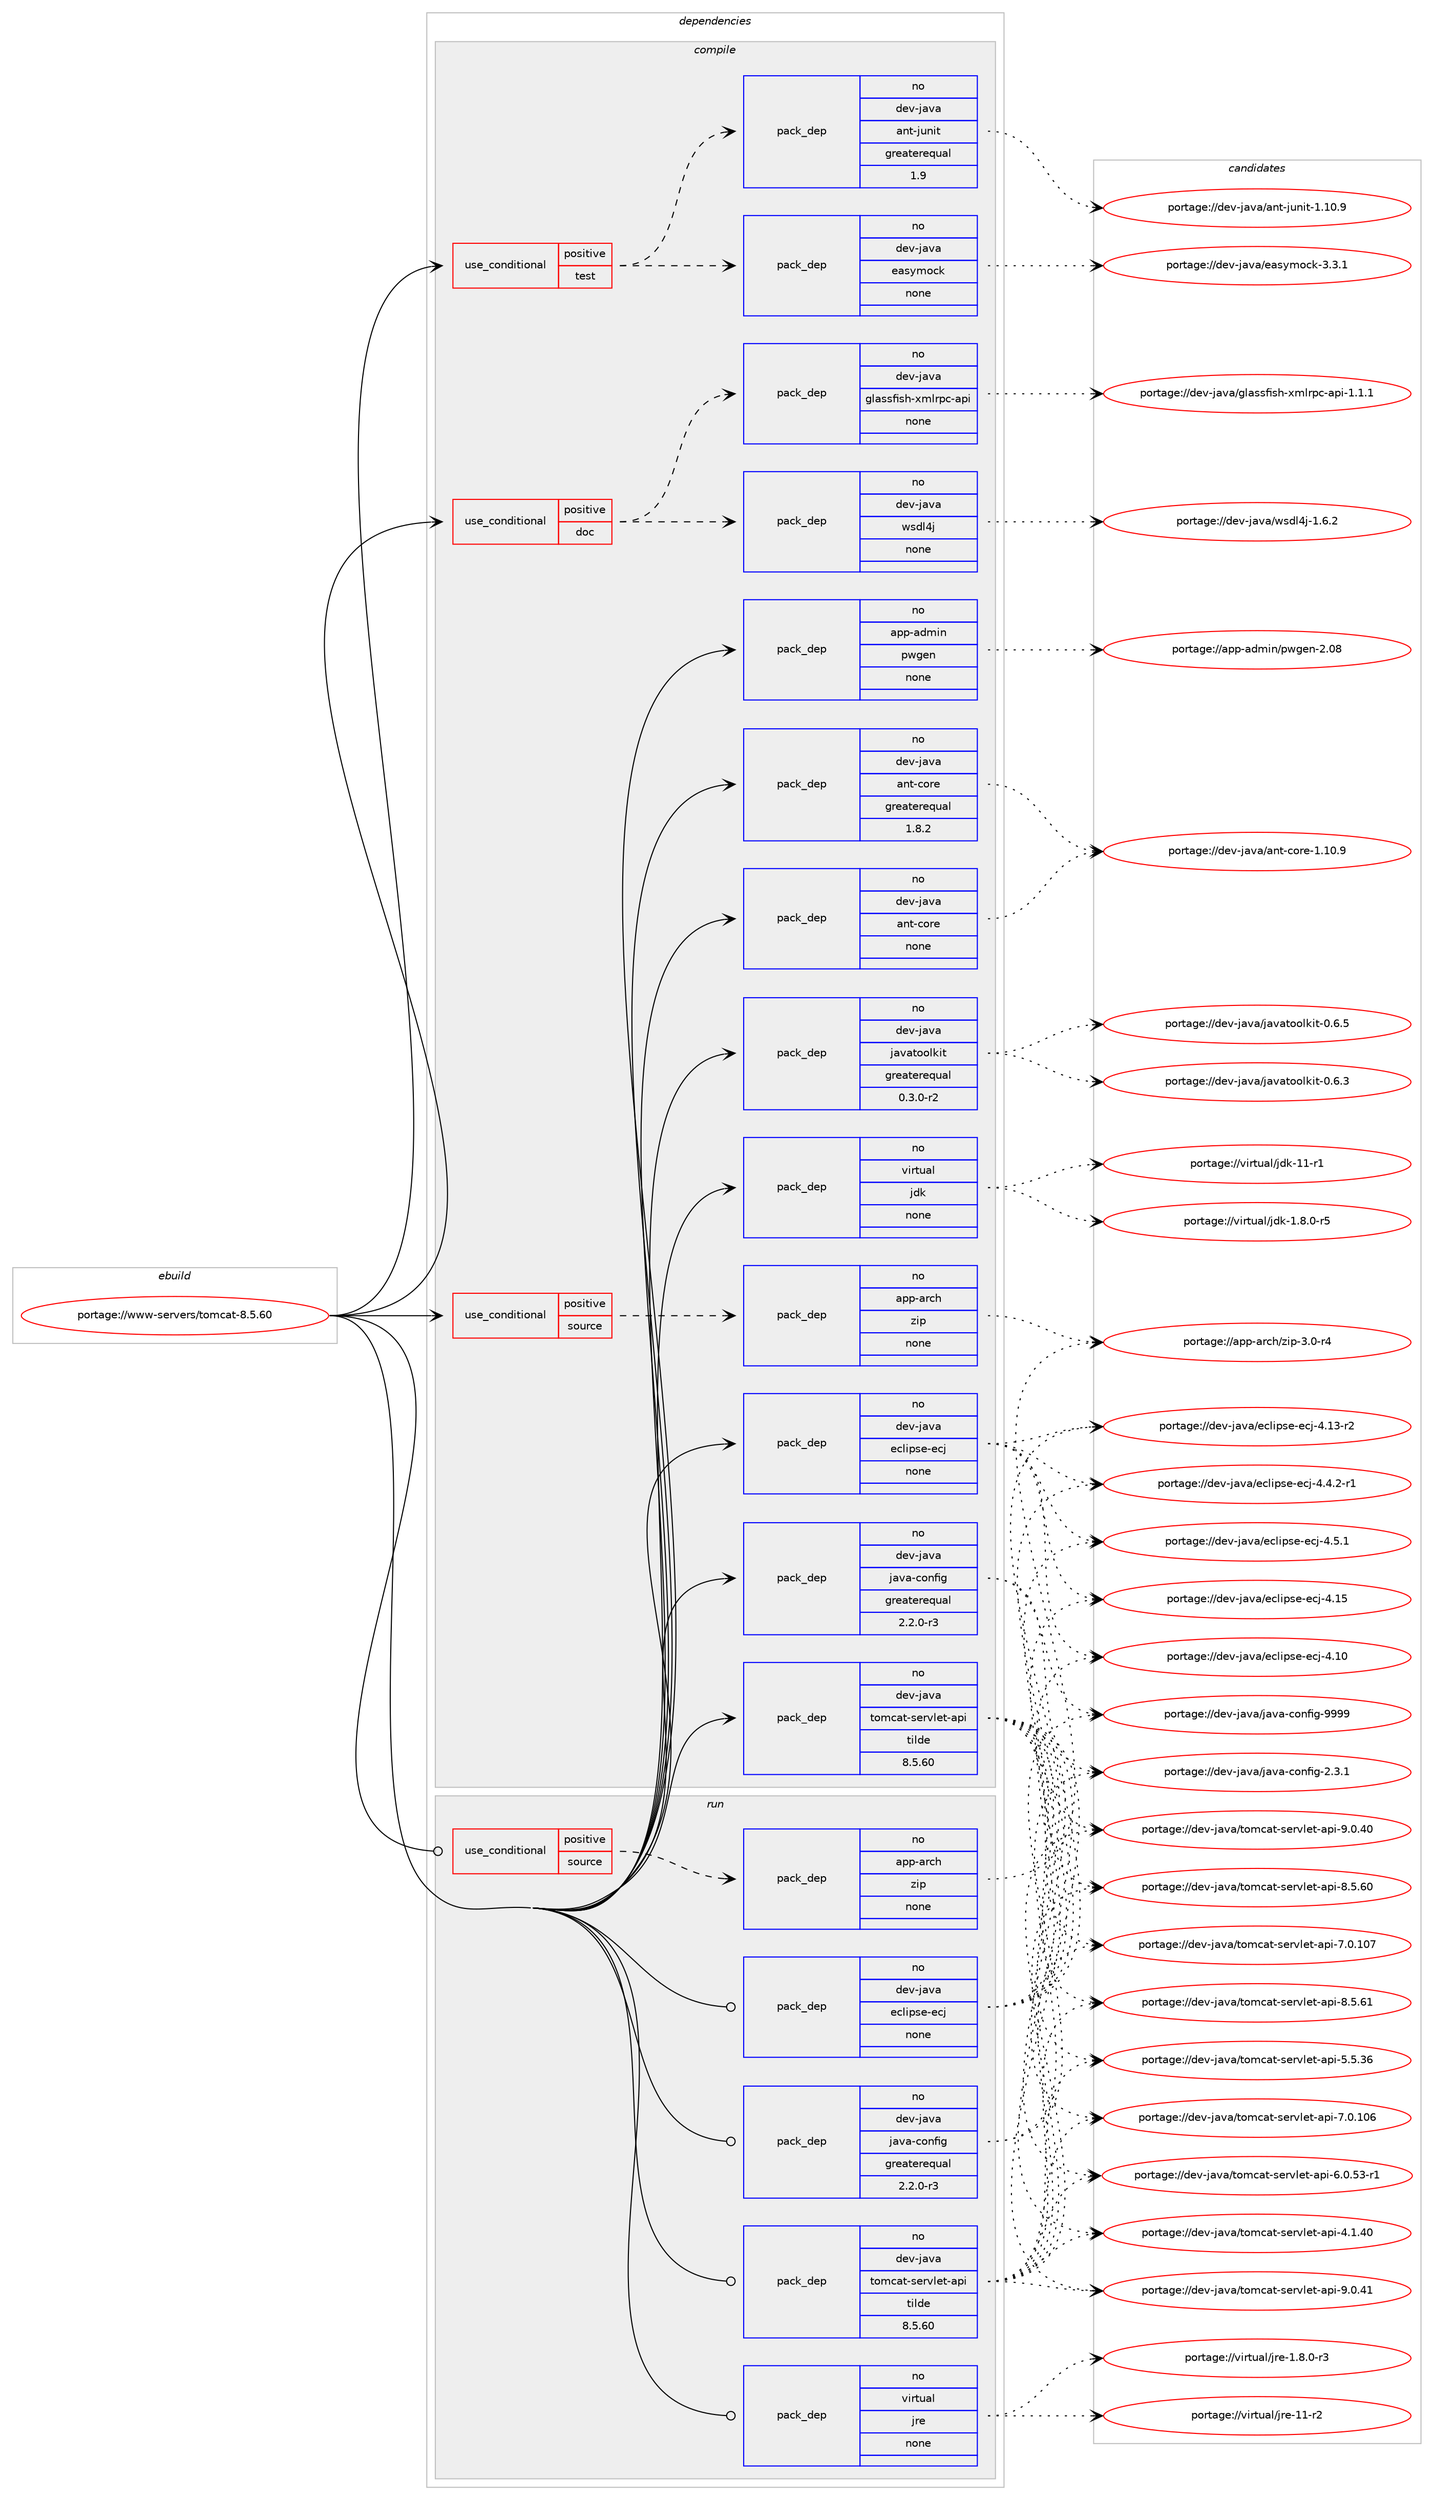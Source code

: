 digraph prolog {

# *************
# Graph options
# *************

newrank=true;
concentrate=true;
compound=true;
graph [rankdir=LR,fontname=Helvetica,fontsize=10,ranksep=1.5];#, ranksep=2.5, nodesep=0.2];
edge  [arrowhead=vee];
node  [fontname=Helvetica,fontsize=10];

# **********
# The ebuild
# **********

subgraph cluster_leftcol {
color=gray;
label=<<i>ebuild</i>>;
id [label="portage://www-servers/tomcat-8.5.60", color=red, width=4, href="../www-servers/tomcat-8.5.60.svg"];
}

# ****************
# The dependencies
# ****************

subgraph cluster_midcol {
color=gray;
label=<<i>dependencies</i>>;
subgraph cluster_compile {
fillcolor="#eeeeee";
style=filled;
label=<<i>compile</i>>;
subgraph cond94 {
dependency1456 [label=<<TABLE BORDER="0" CELLBORDER="1" CELLSPACING="0" CELLPADDING="4"><TR><TD ROWSPAN="3" CELLPADDING="10">use_conditional</TD></TR><TR><TD>positive</TD></TR><TR><TD>doc</TD></TR></TABLE>>, shape=none, color=red];
subgraph pack1349 {
dependency1457 [label=<<TABLE BORDER="0" CELLBORDER="1" CELLSPACING="0" CELLPADDING="4" WIDTH="220"><TR><TD ROWSPAN="6" CELLPADDING="30">pack_dep</TD></TR><TR><TD WIDTH="110">no</TD></TR><TR><TD>dev-java</TD></TR><TR><TD>glassfish-xmlrpc-api</TD></TR><TR><TD>none</TD></TR><TR><TD></TD></TR></TABLE>>, shape=none, color=blue];
}
dependency1456:e -> dependency1457:w [weight=20,style="dashed",arrowhead="vee"];
subgraph pack1350 {
dependency1458 [label=<<TABLE BORDER="0" CELLBORDER="1" CELLSPACING="0" CELLPADDING="4" WIDTH="220"><TR><TD ROWSPAN="6" CELLPADDING="30">pack_dep</TD></TR><TR><TD WIDTH="110">no</TD></TR><TR><TD>dev-java</TD></TR><TR><TD>wsdl4j</TD></TR><TR><TD>none</TD></TR><TR><TD></TD></TR></TABLE>>, shape=none, color=blue];
}
dependency1456:e -> dependency1458:w [weight=20,style="dashed",arrowhead="vee"];
}
id:e -> dependency1456:w [weight=20,style="solid",arrowhead="vee"];
subgraph cond95 {
dependency1459 [label=<<TABLE BORDER="0" CELLBORDER="1" CELLSPACING="0" CELLPADDING="4"><TR><TD ROWSPAN="3" CELLPADDING="10">use_conditional</TD></TR><TR><TD>positive</TD></TR><TR><TD>source</TD></TR></TABLE>>, shape=none, color=red];
subgraph pack1351 {
dependency1460 [label=<<TABLE BORDER="0" CELLBORDER="1" CELLSPACING="0" CELLPADDING="4" WIDTH="220"><TR><TD ROWSPAN="6" CELLPADDING="30">pack_dep</TD></TR><TR><TD WIDTH="110">no</TD></TR><TR><TD>app-arch</TD></TR><TR><TD>zip</TD></TR><TR><TD>none</TD></TR><TR><TD></TD></TR></TABLE>>, shape=none, color=blue];
}
dependency1459:e -> dependency1460:w [weight=20,style="dashed",arrowhead="vee"];
}
id:e -> dependency1459:w [weight=20,style="solid",arrowhead="vee"];
subgraph cond96 {
dependency1461 [label=<<TABLE BORDER="0" CELLBORDER="1" CELLSPACING="0" CELLPADDING="4"><TR><TD ROWSPAN="3" CELLPADDING="10">use_conditional</TD></TR><TR><TD>positive</TD></TR><TR><TD>test</TD></TR></TABLE>>, shape=none, color=red];
subgraph pack1352 {
dependency1462 [label=<<TABLE BORDER="0" CELLBORDER="1" CELLSPACING="0" CELLPADDING="4" WIDTH="220"><TR><TD ROWSPAN="6" CELLPADDING="30">pack_dep</TD></TR><TR><TD WIDTH="110">no</TD></TR><TR><TD>dev-java</TD></TR><TR><TD>ant-junit</TD></TR><TR><TD>greaterequal</TD></TR><TR><TD>1.9</TD></TR></TABLE>>, shape=none, color=blue];
}
dependency1461:e -> dependency1462:w [weight=20,style="dashed",arrowhead="vee"];
subgraph pack1353 {
dependency1463 [label=<<TABLE BORDER="0" CELLBORDER="1" CELLSPACING="0" CELLPADDING="4" WIDTH="220"><TR><TD ROWSPAN="6" CELLPADDING="30">pack_dep</TD></TR><TR><TD WIDTH="110">no</TD></TR><TR><TD>dev-java</TD></TR><TR><TD>easymock</TD></TR><TR><TD>none</TD></TR><TR><TD></TD></TR></TABLE>>, shape=none, color=blue];
}
dependency1461:e -> dependency1463:w [weight=20,style="dashed",arrowhead="vee"];
}
id:e -> dependency1461:w [weight=20,style="solid",arrowhead="vee"];
subgraph pack1354 {
dependency1464 [label=<<TABLE BORDER="0" CELLBORDER="1" CELLSPACING="0" CELLPADDING="4" WIDTH="220"><TR><TD ROWSPAN="6" CELLPADDING="30">pack_dep</TD></TR><TR><TD WIDTH="110">no</TD></TR><TR><TD>app-admin</TD></TR><TR><TD>pwgen</TD></TR><TR><TD>none</TD></TR><TR><TD></TD></TR></TABLE>>, shape=none, color=blue];
}
id:e -> dependency1464:w [weight=20,style="solid",arrowhead="vee"];
subgraph pack1355 {
dependency1465 [label=<<TABLE BORDER="0" CELLBORDER="1" CELLSPACING="0" CELLPADDING="4" WIDTH="220"><TR><TD ROWSPAN="6" CELLPADDING="30">pack_dep</TD></TR><TR><TD WIDTH="110">no</TD></TR><TR><TD>dev-java</TD></TR><TR><TD>ant-core</TD></TR><TR><TD>greaterequal</TD></TR><TR><TD>1.8.2</TD></TR></TABLE>>, shape=none, color=blue];
}
id:e -> dependency1465:w [weight=20,style="solid",arrowhead="vee"];
subgraph pack1356 {
dependency1466 [label=<<TABLE BORDER="0" CELLBORDER="1" CELLSPACING="0" CELLPADDING="4" WIDTH="220"><TR><TD ROWSPAN="6" CELLPADDING="30">pack_dep</TD></TR><TR><TD WIDTH="110">no</TD></TR><TR><TD>dev-java</TD></TR><TR><TD>ant-core</TD></TR><TR><TD>none</TD></TR><TR><TD></TD></TR></TABLE>>, shape=none, color=blue];
}
id:e -> dependency1466:w [weight=20,style="solid",arrowhead="vee"];
subgraph pack1357 {
dependency1467 [label=<<TABLE BORDER="0" CELLBORDER="1" CELLSPACING="0" CELLPADDING="4" WIDTH="220"><TR><TD ROWSPAN="6" CELLPADDING="30">pack_dep</TD></TR><TR><TD WIDTH="110">no</TD></TR><TR><TD>dev-java</TD></TR><TR><TD>eclipse-ecj</TD></TR><TR><TD>none</TD></TR><TR><TD></TD></TR></TABLE>>, shape=none, color=blue];
}
id:e -> dependency1467:w [weight=20,style="solid",arrowhead="vee"];
subgraph pack1358 {
dependency1468 [label=<<TABLE BORDER="0" CELLBORDER="1" CELLSPACING="0" CELLPADDING="4" WIDTH="220"><TR><TD ROWSPAN="6" CELLPADDING="30">pack_dep</TD></TR><TR><TD WIDTH="110">no</TD></TR><TR><TD>dev-java</TD></TR><TR><TD>java-config</TD></TR><TR><TD>greaterequal</TD></TR><TR><TD>2.2.0-r3</TD></TR></TABLE>>, shape=none, color=blue];
}
id:e -> dependency1468:w [weight=20,style="solid",arrowhead="vee"];
subgraph pack1359 {
dependency1469 [label=<<TABLE BORDER="0" CELLBORDER="1" CELLSPACING="0" CELLPADDING="4" WIDTH="220"><TR><TD ROWSPAN="6" CELLPADDING="30">pack_dep</TD></TR><TR><TD WIDTH="110">no</TD></TR><TR><TD>dev-java</TD></TR><TR><TD>javatoolkit</TD></TR><TR><TD>greaterequal</TD></TR><TR><TD>0.3.0-r2</TD></TR></TABLE>>, shape=none, color=blue];
}
id:e -> dependency1469:w [weight=20,style="solid",arrowhead="vee"];
subgraph pack1360 {
dependency1470 [label=<<TABLE BORDER="0" CELLBORDER="1" CELLSPACING="0" CELLPADDING="4" WIDTH="220"><TR><TD ROWSPAN="6" CELLPADDING="30">pack_dep</TD></TR><TR><TD WIDTH="110">no</TD></TR><TR><TD>dev-java</TD></TR><TR><TD>tomcat-servlet-api</TD></TR><TR><TD>tilde</TD></TR><TR><TD>8.5.60</TD></TR></TABLE>>, shape=none, color=blue];
}
id:e -> dependency1470:w [weight=20,style="solid",arrowhead="vee"];
subgraph pack1361 {
dependency1471 [label=<<TABLE BORDER="0" CELLBORDER="1" CELLSPACING="0" CELLPADDING="4" WIDTH="220"><TR><TD ROWSPAN="6" CELLPADDING="30">pack_dep</TD></TR><TR><TD WIDTH="110">no</TD></TR><TR><TD>virtual</TD></TR><TR><TD>jdk</TD></TR><TR><TD>none</TD></TR><TR><TD></TD></TR></TABLE>>, shape=none, color=blue];
}
id:e -> dependency1471:w [weight=20,style="solid",arrowhead="vee"];
}
subgraph cluster_compileandrun {
fillcolor="#eeeeee";
style=filled;
label=<<i>compile and run</i>>;
}
subgraph cluster_run {
fillcolor="#eeeeee";
style=filled;
label=<<i>run</i>>;
subgraph cond97 {
dependency1472 [label=<<TABLE BORDER="0" CELLBORDER="1" CELLSPACING="0" CELLPADDING="4"><TR><TD ROWSPAN="3" CELLPADDING="10">use_conditional</TD></TR><TR><TD>positive</TD></TR><TR><TD>source</TD></TR></TABLE>>, shape=none, color=red];
subgraph pack1362 {
dependency1473 [label=<<TABLE BORDER="0" CELLBORDER="1" CELLSPACING="0" CELLPADDING="4" WIDTH="220"><TR><TD ROWSPAN="6" CELLPADDING="30">pack_dep</TD></TR><TR><TD WIDTH="110">no</TD></TR><TR><TD>app-arch</TD></TR><TR><TD>zip</TD></TR><TR><TD>none</TD></TR><TR><TD></TD></TR></TABLE>>, shape=none, color=blue];
}
dependency1472:e -> dependency1473:w [weight=20,style="dashed",arrowhead="vee"];
}
id:e -> dependency1472:w [weight=20,style="solid",arrowhead="odot"];
subgraph pack1363 {
dependency1474 [label=<<TABLE BORDER="0" CELLBORDER="1" CELLSPACING="0" CELLPADDING="4" WIDTH="220"><TR><TD ROWSPAN="6" CELLPADDING="30">pack_dep</TD></TR><TR><TD WIDTH="110">no</TD></TR><TR><TD>dev-java</TD></TR><TR><TD>eclipse-ecj</TD></TR><TR><TD>none</TD></TR><TR><TD></TD></TR></TABLE>>, shape=none, color=blue];
}
id:e -> dependency1474:w [weight=20,style="solid",arrowhead="odot"];
subgraph pack1364 {
dependency1475 [label=<<TABLE BORDER="0" CELLBORDER="1" CELLSPACING="0" CELLPADDING="4" WIDTH="220"><TR><TD ROWSPAN="6" CELLPADDING="30">pack_dep</TD></TR><TR><TD WIDTH="110">no</TD></TR><TR><TD>dev-java</TD></TR><TR><TD>java-config</TD></TR><TR><TD>greaterequal</TD></TR><TR><TD>2.2.0-r3</TD></TR></TABLE>>, shape=none, color=blue];
}
id:e -> dependency1475:w [weight=20,style="solid",arrowhead="odot"];
subgraph pack1365 {
dependency1476 [label=<<TABLE BORDER="0" CELLBORDER="1" CELLSPACING="0" CELLPADDING="4" WIDTH="220"><TR><TD ROWSPAN="6" CELLPADDING="30">pack_dep</TD></TR><TR><TD WIDTH="110">no</TD></TR><TR><TD>dev-java</TD></TR><TR><TD>tomcat-servlet-api</TD></TR><TR><TD>tilde</TD></TR><TR><TD>8.5.60</TD></TR></TABLE>>, shape=none, color=blue];
}
id:e -> dependency1476:w [weight=20,style="solid",arrowhead="odot"];
subgraph pack1366 {
dependency1477 [label=<<TABLE BORDER="0" CELLBORDER="1" CELLSPACING="0" CELLPADDING="4" WIDTH="220"><TR><TD ROWSPAN="6" CELLPADDING="30">pack_dep</TD></TR><TR><TD WIDTH="110">no</TD></TR><TR><TD>virtual</TD></TR><TR><TD>jre</TD></TR><TR><TD>none</TD></TR><TR><TD></TD></TR></TABLE>>, shape=none, color=blue];
}
id:e -> dependency1477:w [weight=20,style="solid",arrowhead="odot"];
}
}

# **************
# The candidates
# **************

subgraph cluster_choices {
rank=same;
color=gray;
label=<<i>candidates</i>>;

subgraph choice1349 {
color=black;
nodesep=1;
choice100101118451069711897471031089711511510210511510445120109108114112994597112105454946494649 [label="portage://dev-java/glassfish-xmlrpc-api-1.1.1", color=red, width=4,href="../dev-java/glassfish-xmlrpc-api-1.1.1.svg"];
dependency1457:e -> choice100101118451069711897471031089711511510210511510445120109108114112994597112105454946494649:w [style=dotted,weight="100"];
}
subgraph choice1350 {
color=black;
nodesep=1;
choice1001011184510697118974711911510010852106454946544650 [label="portage://dev-java/wsdl4j-1.6.2", color=red, width=4,href="../dev-java/wsdl4j-1.6.2.svg"];
dependency1458:e -> choice1001011184510697118974711911510010852106454946544650:w [style=dotted,weight="100"];
}
subgraph choice1351 {
color=black;
nodesep=1;
choice9711211245971149910447122105112455146484511452 [label="portage://app-arch/zip-3.0-r4", color=red, width=4,href="../app-arch/zip-3.0-r4.svg"];
dependency1460:e -> choice9711211245971149910447122105112455146484511452:w [style=dotted,weight="100"];
}
subgraph choice1352 {
color=black;
nodesep=1;
choice10010111845106971189747971101164510611711010511645494649484657 [label="portage://dev-java/ant-junit-1.10.9", color=red, width=4,href="../dev-java/ant-junit-1.10.9.svg"];
dependency1462:e -> choice10010111845106971189747971101164510611711010511645494649484657:w [style=dotted,weight="100"];
}
subgraph choice1353 {
color=black;
nodesep=1;
choice100101118451069711897471019711512110911199107455146514649 [label="portage://dev-java/easymock-3.3.1", color=red, width=4,href="../dev-java/easymock-3.3.1.svg"];
dependency1463:e -> choice100101118451069711897471019711512110911199107455146514649:w [style=dotted,weight="100"];
}
subgraph choice1354 {
color=black;
nodesep=1;
choice971121124597100109105110471121191031011104550464856 [label="portage://app-admin/pwgen-2.08", color=red, width=4,href="../app-admin/pwgen-2.08.svg"];
dependency1464:e -> choice971121124597100109105110471121191031011104550464856:w [style=dotted,weight="100"];
}
subgraph choice1355 {
color=black;
nodesep=1;
choice1001011184510697118974797110116459911111410145494649484657 [label="portage://dev-java/ant-core-1.10.9", color=red, width=4,href="../dev-java/ant-core-1.10.9.svg"];
dependency1465:e -> choice1001011184510697118974797110116459911111410145494649484657:w [style=dotted,weight="100"];
}
subgraph choice1356 {
color=black;
nodesep=1;
choice1001011184510697118974797110116459911111410145494649484657 [label="portage://dev-java/ant-core-1.10.9", color=red, width=4,href="../dev-java/ant-core-1.10.9.svg"];
dependency1466:e -> choice1001011184510697118974797110116459911111410145494649484657:w [style=dotted,weight="100"];
}
subgraph choice1357 {
color=black;
nodesep=1;
choice10010111845106971189747101991081051121151014510199106455246534649 [label="portage://dev-java/eclipse-ecj-4.5.1", color=red, width=4,href="../dev-java/eclipse-ecj-4.5.1.svg"];
choice100101118451069711897471019910810511211510145101991064552465246504511449 [label="portage://dev-java/eclipse-ecj-4.4.2-r1", color=red, width=4,href="../dev-java/eclipse-ecj-4.4.2-r1.svg"];
choice100101118451069711897471019910810511211510145101991064552464953 [label="portage://dev-java/eclipse-ecj-4.15", color=red, width=4,href="../dev-java/eclipse-ecj-4.15.svg"];
choice1001011184510697118974710199108105112115101451019910645524649514511450 [label="portage://dev-java/eclipse-ecj-4.13-r2", color=red, width=4,href="../dev-java/eclipse-ecj-4.13-r2.svg"];
choice100101118451069711897471019910810511211510145101991064552464948 [label="portage://dev-java/eclipse-ecj-4.10", color=red, width=4,href="../dev-java/eclipse-ecj-4.10.svg"];
dependency1467:e -> choice10010111845106971189747101991081051121151014510199106455246534649:w [style=dotted,weight="100"];
dependency1467:e -> choice100101118451069711897471019910810511211510145101991064552465246504511449:w [style=dotted,weight="100"];
dependency1467:e -> choice100101118451069711897471019910810511211510145101991064552464953:w [style=dotted,weight="100"];
dependency1467:e -> choice1001011184510697118974710199108105112115101451019910645524649514511450:w [style=dotted,weight="100"];
dependency1467:e -> choice100101118451069711897471019910810511211510145101991064552464948:w [style=dotted,weight="100"];
}
subgraph choice1358 {
color=black;
nodesep=1;
choice10010111845106971189747106971189745991111101021051034557575757 [label="portage://dev-java/java-config-9999", color=red, width=4,href="../dev-java/java-config-9999.svg"];
choice1001011184510697118974710697118974599111110102105103455046514649 [label="portage://dev-java/java-config-2.3.1", color=red, width=4,href="../dev-java/java-config-2.3.1.svg"];
dependency1468:e -> choice10010111845106971189747106971189745991111101021051034557575757:w [style=dotted,weight="100"];
dependency1468:e -> choice1001011184510697118974710697118974599111110102105103455046514649:w [style=dotted,weight="100"];
}
subgraph choice1359 {
color=black;
nodesep=1;
choice100101118451069711897471069711897116111111108107105116454846544653 [label="portage://dev-java/javatoolkit-0.6.5", color=red, width=4,href="../dev-java/javatoolkit-0.6.5.svg"];
choice100101118451069711897471069711897116111111108107105116454846544651 [label="portage://dev-java/javatoolkit-0.6.3", color=red, width=4,href="../dev-java/javatoolkit-0.6.3.svg"];
dependency1469:e -> choice100101118451069711897471069711897116111111108107105116454846544653:w [style=dotted,weight="100"];
dependency1469:e -> choice100101118451069711897471069711897116111111108107105116454846544651:w [style=dotted,weight="100"];
}
subgraph choice1360 {
color=black;
nodesep=1;
choice10010111845106971189747116111109999711645115101114118108101116459711210545574648465249 [label="portage://dev-java/tomcat-servlet-api-9.0.41", color=red, width=4,href="../dev-java/tomcat-servlet-api-9.0.41.svg"];
choice10010111845106971189747116111109999711645115101114118108101116459711210545574648465248 [label="portage://dev-java/tomcat-servlet-api-9.0.40", color=red, width=4,href="../dev-java/tomcat-servlet-api-9.0.40.svg"];
choice10010111845106971189747116111109999711645115101114118108101116459711210545564653465449 [label="portage://dev-java/tomcat-servlet-api-8.5.61", color=red, width=4,href="../dev-java/tomcat-servlet-api-8.5.61.svg"];
choice10010111845106971189747116111109999711645115101114118108101116459711210545564653465448 [label="portage://dev-java/tomcat-servlet-api-8.5.60", color=red, width=4,href="../dev-java/tomcat-servlet-api-8.5.60.svg"];
choice1001011184510697118974711611110999971164511510111411810810111645971121054555464846494855 [label="portage://dev-java/tomcat-servlet-api-7.0.107", color=red, width=4,href="../dev-java/tomcat-servlet-api-7.0.107.svg"];
choice1001011184510697118974711611110999971164511510111411810810111645971121054555464846494854 [label="portage://dev-java/tomcat-servlet-api-7.0.106", color=red, width=4,href="../dev-java/tomcat-servlet-api-7.0.106.svg"];
choice100101118451069711897471161111099997116451151011141181081011164597112105455446484653514511449 [label="portage://dev-java/tomcat-servlet-api-6.0.53-r1", color=red, width=4,href="../dev-java/tomcat-servlet-api-6.0.53-r1.svg"];
choice10010111845106971189747116111109999711645115101114118108101116459711210545534653465154 [label="portage://dev-java/tomcat-servlet-api-5.5.36", color=red, width=4,href="../dev-java/tomcat-servlet-api-5.5.36.svg"];
choice10010111845106971189747116111109999711645115101114118108101116459711210545524649465248 [label="portage://dev-java/tomcat-servlet-api-4.1.40", color=red, width=4,href="../dev-java/tomcat-servlet-api-4.1.40.svg"];
dependency1470:e -> choice10010111845106971189747116111109999711645115101114118108101116459711210545574648465249:w [style=dotted,weight="100"];
dependency1470:e -> choice10010111845106971189747116111109999711645115101114118108101116459711210545574648465248:w [style=dotted,weight="100"];
dependency1470:e -> choice10010111845106971189747116111109999711645115101114118108101116459711210545564653465449:w [style=dotted,weight="100"];
dependency1470:e -> choice10010111845106971189747116111109999711645115101114118108101116459711210545564653465448:w [style=dotted,weight="100"];
dependency1470:e -> choice1001011184510697118974711611110999971164511510111411810810111645971121054555464846494855:w [style=dotted,weight="100"];
dependency1470:e -> choice1001011184510697118974711611110999971164511510111411810810111645971121054555464846494854:w [style=dotted,weight="100"];
dependency1470:e -> choice100101118451069711897471161111099997116451151011141181081011164597112105455446484653514511449:w [style=dotted,weight="100"];
dependency1470:e -> choice10010111845106971189747116111109999711645115101114118108101116459711210545534653465154:w [style=dotted,weight="100"];
dependency1470:e -> choice10010111845106971189747116111109999711645115101114118108101116459711210545524649465248:w [style=dotted,weight="100"];
}
subgraph choice1361 {
color=black;
nodesep=1;
choice11810511411611797108471061001074549494511449 [label="portage://virtual/jdk-11-r1", color=red, width=4,href="../virtual/jdk-11-r1.svg"];
choice11810511411611797108471061001074549465646484511453 [label="portage://virtual/jdk-1.8.0-r5", color=red, width=4,href="../virtual/jdk-1.8.0-r5.svg"];
dependency1471:e -> choice11810511411611797108471061001074549494511449:w [style=dotted,weight="100"];
dependency1471:e -> choice11810511411611797108471061001074549465646484511453:w [style=dotted,weight="100"];
}
subgraph choice1362 {
color=black;
nodesep=1;
choice9711211245971149910447122105112455146484511452 [label="portage://app-arch/zip-3.0-r4", color=red, width=4,href="../app-arch/zip-3.0-r4.svg"];
dependency1473:e -> choice9711211245971149910447122105112455146484511452:w [style=dotted,weight="100"];
}
subgraph choice1363 {
color=black;
nodesep=1;
choice10010111845106971189747101991081051121151014510199106455246534649 [label="portage://dev-java/eclipse-ecj-4.5.1", color=red, width=4,href="../dev-java/eclipse-ecj-4.5.1.svg"];
choice100101118451069711897471019910810511211510145101991064552465246504511449 [label="portage://dev-java/eclipse-ecj-4.4.2-r1", color=red, width=4,href="../dev-java/eclipse-ecj-4.4.2-r1.svg"];
choice100101118451069711897471019910810511211510145101991064552464953 [label="portage://dev-java/eclipse-ecj-4.15", color=red, width=4,href="../dev-java/eclipse-ecj-4.15.svg"];
choice1001011184510697118974710199108105112115101451019910645524649514511450 [label="portage://dev-java/eclipse-ecj-4.13-r2", color=red, width=4,href="../dev-java/eclipse-ecj-4.13-r2.svg"];
choice100101118451069711897471019910810511211510145101991064552464948 [label="portage://dev-java/eclipse-ecj-4.10", color=red, width=4,href="../dev-java/eclipse-ecj-4.10.svg"];
dependency1474:e -> choice10010111845106971189747101991081051121151014510199106455246534649:w [style=dotted,weight="100"];
dependency1474:e -> choice100101118451069711897471019910810511211510145101991064552465246504511449:w [style=dotted,weight="100"];
dependency1474:e -> choice100101118451069711897471019910810511211510145101991064552464953:w [style=dotted,weight="100"];
dependency1474:e -> choice1001011184510697118974710199108105112115101451019910645524649514511450:w [style=dotted,weight="100"];
dependency1474:e -> choice100101118451069711897471019910810511211510145101991064552464948:w [style=dotted,weight="100"];
}
subgraph choice1364 {
color=black;
nodesep=1;
choice10010111845106971189747106971189745991111101021051034557575757 [label="portage://dev-java/java-config-9999", color=red, width=4,href="../dev-java/java-config-9999.svg"];
choice1001011184510697118974710697118974599111110102105103455046514649 [label="portage://dev-java/java-config-2.3.1", color=red, width=4,href="../dev-java/java-config-2.3.1.svg"];
dependency1475:e -> choice10010111845106971189747106971189745991111101021051034557575757:w [style=dotted,weight="100"];
dependency1475:e -> choice1001011184510697118974710697118974599111110102105103455046514649:w [style=dotted,weight="100"];
}
subgraph choice1365 {
color=black;
nodesep=1;
choice10010111845106971189747116111109999711645115101114118108101116459711210545574648465249 [label="portage://dev-java/tomcat-servlet-api-9.0.41", color=red, width=4,href="../dev-java/tomcat-servlet-api-9.0.41.svg"];
choice10010111845106971189747116111109999711645115101114118108101116459711210545574648465248 [label="portage://dev-java/tomcat-servlet-api-9.0.40", color=red, width=4,href="../dev-java/tomcat-servlet-api-9.0.40.svg"];
choice10010111845106971189747116111109999711645115101114118108101116459711210545564653465449 [label="portage://dev-java/tomcat-servlet-api-8.5.61", color=red, width=4,href="../dev-java/tomcat-servlet-api-8.5.61.svg"];
choice10010111845106971189747116111109999711645115101114118108101116459711210545564653465448 [label="portage://dev-java/tomcat-servlet-api-8.5.60", color=red, width=4,href="../dev-java/tomcat-servlet-api-8.5.60.svg"];
choice1001011184510697118974711611110999971164511510111411810810111645971121054555464846494855 [label="portage://dev-java/tomcat-servlet-api-7.0.107", color=red, width=4,href="../dev-java/tomcat-servlet-api-7.0.107.svg"];
choice1001011184510697118974711611110999971164511510111411810810111645971121054555464846494854 [label="portage://dev-java/tomcat-servlet-api-7.0.106", color=red, width=4,href="../dev-java/tomcat-servlet-api-7.0.106.svg"];
choice100101118451069711897471161111099997116451151011141181081011164597112105455446484653514511449 [label="portage://dev-java/tomcat-servlet-api-6.0.53-r1", color=red, width=4,href="../dev-java/tomcat-servlet-api-6.0.53-r1.svg"];
choice10010111845106971189747116111109999711645115101114118108101116459711210545534653465154 [label="portage://dev-java/tomcat-servlet-api-5.5.36", color=red, width=4,href="../dev-java/tomcat-servlet-api-5.5.36.svg"];
choice10010111845106971189747116111109999711645115101114118108101116459711210545524649465248 [label="portage://dev-java/tomcat-servlet-api-4.1.40", color=red, width=4,href="../dev-java/tomcat-servlet-api-4.1.40.svg"];
dependency1476:e -> choice10010111845106971189747116111109999711645115101114118108101116459711210545574648465249:w [style=dotted,weight="100"];
dependency1476:e -> choice10010111845106971189747116111109999711645115101114118108101116459711210545574648465248:w [style=dotted,weight="100"];
dependency1476:e -> choice10010111845106971189747116111109999711645115101114118108101116459711210545564653465449:w [style=dotted,weight="100"];
dependency1476:e -> choice10010111845106971189747116111109999711645115101114118108101116459711210545564653465448:w [style=dotted,weight="100"];
dependency1476:e -> choice1001011184510697118974711611110999971164511510111411810810111645971121054555464846494855:w [style=dotted,weight="100"];
dependency1476:e -> choice1001011184510697118974711611110999971164511510111411810810111645971121054555464846494854:w [style=dotted,weight="100"];
dependency1476:e -> choice100101118451069711897471161111099997116451151011141181081011164597112105455446484653514511449:w [style=dotted,weight="100"];
dependency1476:e -> choice10010111845106971189747116111109999711645115101114118108101116459711210545534653465154:w [style=dotted,weight="100"];
dependency1476:e -> choice10010111845106971189747116111109999711645115101114118108101116459711210545524649465248:w [style=dotted,weight="100"];
}
subgraph choice1366 {
color=black;
nodesep=1;
choice11810511411611797108471061141014549494511450 [label="portage://virtual/jre-11-r2", color=red, width=4,href="../virtual/jre-11-r2.svg"];
choice11810511411611797108471061141014549465646484511451 [label="portage://virtual/jre-1.8.0-r3", color=red, width=4,href="../virtual/jre-1.8.0-r3.svg"];
dependency1477:e -> choice11810511411611797108471061141014549494511450:w [style=dotted,weight="100"];
dependency1477:e -> choice11810511411611797108471061141014549465646484511451:w [style=dotted,weight="100"];
}
}

}
